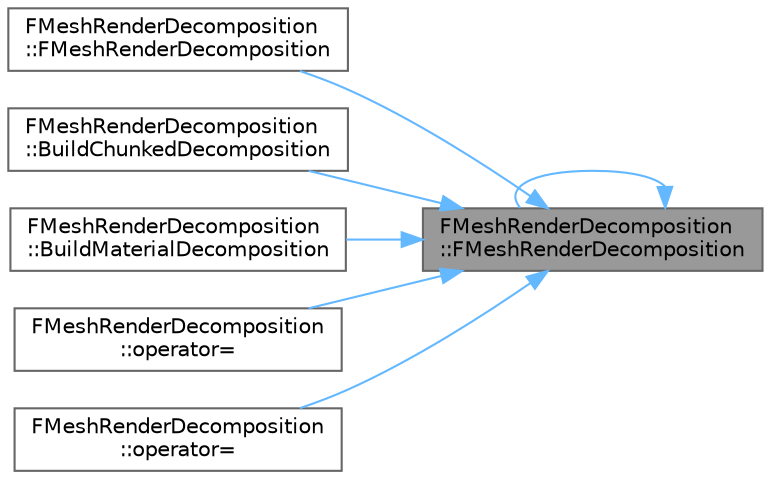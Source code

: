 digraph "FMeshRenderDecomposition::FMeshRenderDecomposition"
{
 // INTERACTIVE_SVG=YES
 // LATEX_PDF_SIZE
  bgcolor="transparent";
  edge [fontname=Helvetica,fontsize=10,labelfontname=Helvetica,labelfontsize=10];
  node [fontname=Helvetica,fontsize=10,shape=box,height=0.2,width=0.4];
  rankdir="RL";
  Node1 [id="Node000001",label="FMeshRenderDecomposition\l::FMeshRenderDecomposition",height=0.2,width=0.4,color="gray40", fillcolor="grey60", style="filled", fontcolor="black",tooltip=" "];
  Node1 -> Node2 [id="edge1_Node000001_Node000002",dir="back",color="steelblue1",style="solid",tooltip=" "];
  Node2 [id="Node000002",label="FMeshRenderDecomposition\l::FMeshRenderDecomposition",height=0.2,width=0.4,color="grey40", fillcolor="white", style="filled",URL="$d5/d33/classFMeshRenderDecomposition.html#a5888f9b87cabdef7565bbdbad7b12723",tooltip=" "];
  Node1 -> Node1 [id="edge2_Node000001_Node000001",dir="back",color="steelblue1",style="solid",tooltip=" "];
  Node1 -> Node3 [id="edge3_Node000001_Node000003",dir="back",color="steelblue1",style="solid",tooltip=" "];
  Node3 [id="Node000003",label="FMeshRenderDecomposition\l::BuildChunkedDecomposition",height=0.2,width=0.4,color="grey40", fillcolor="white", style="filled",URL="$d5/d33/classFMeshRenderDecomposition.html#a87623aab9579b81ab99219b553be8f9a",tooltip="Build per-material decomposition, and then split each of those into chunks of at most MaxChunkSize (a..."];
  Node1 -> Node4 [id="edge4_Node000001_Node000004",dir="back",color="steelblue1",style="solid",tooltip=" "];
  Node4 [id="Node000004",label="FMeshRenderDecomposition\l::BuildMaterialDecomposition",height=0.2,width=0.4,color="grey40", fillcolor="white", style="filled",URL="$d5/d33/classFMeshRenderDecomposition.html#aff228ab483ffc8acee36ba2314f7d24a",tooltip="Build decomposition with one group for each MaterialID of mesh."];
  Node1 -> Node5 [id="edge5_Node000001_Node000005",dir="back",color="steelblue1",style="solid",tooltip=" "];
  Node5 [id="Node000005",label="FMeshRenderDecomposition\l::operator=",height=0.2,width=0.4,color="grey40", fillcolor="white", style="filled",URL="$d5/d33/classFMeshRenderDecomposition.html#a8469cc6ebdf4e11dce1edad4683fbc1a",tooltip=" "];
  Node1 -> Node6 [id="edge6_Node000001_Node000006",dir="back",color="steelblue1",style="solid",tooltip=" "];
  Node6 [id="Node000006",label="FMeshRenderDecomposition\l::operator=",height=0.2,width=0.4,color="grey40", fillcolor="white", style="filled",URL="$d5/d33/classFMeshRenderDecomposition.html#ae3458da46d5198641fc14c34f41ce7d6",tooltip=" "];
}
